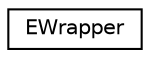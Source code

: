 digraph "Graphical Class Hierarchy"
{
 // LATEX_PDF_SIZE
  edge [fontname="Helvetica",fontsize="10",labelfontname="Helvetica",labelfontsize="10"];
  node [fontname="Helvetica",fontsize="10",shape=record];
  rankdir="LR";
  Node0 [label="EWrapper",height=0.2,width=0.4,color="black", fillcolor="white", style="filled",URL="$classalphatrading_1_1trading_1_1trader_1_1ibapi_1_1wrapper_1_1EWrapper.html",tooltip=" "];
}
